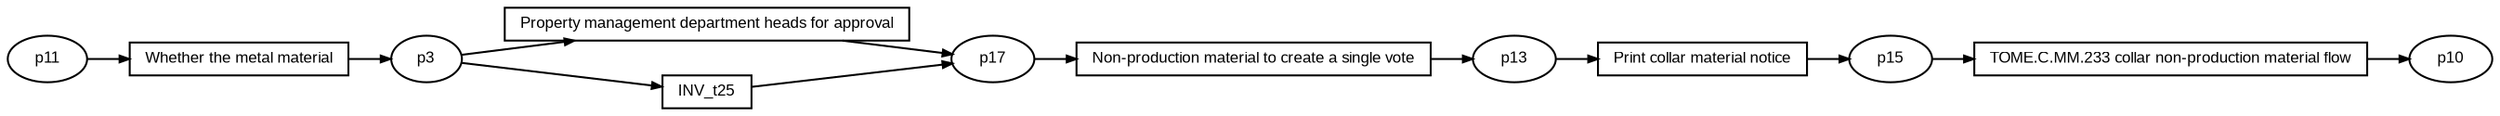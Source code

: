 digraph G {ranksep=".3"; fontsize="8"; remincross=true; margin="0.0,0.0"; fontname="Arial";rankdir="LR"; 
edge [arrowsize="0.5"];
node [height=".2",width=".2",fontname="Arial",fontsize="8"];
t0 [shape="box",label="Print collar material notice"];
t1 [shape="box",label="Whether the metal material"];
t2 [shape="box",label="Property management department heads for approval"];
t3 [shape="box",label="Non-production material to create a single vote"];
t4 [shape="box",label="TOME.C.MM.233 collar non-production material flow"];
t5 [shape="box",label="INV_t25"];
p0 [shape="oval",label="p3"];
p1 [shape="oval",label="p10"];
p2 [shape="oval",label="p11"];
p3 [shape="oval",label="p17"];
p4 [shape="oval",label="p13"];
p5 [shape="oval",label="p15"];
p0 -> t5[label=""];
p0 -> t2[label=""];
t2 -> p3[label=""];
p5 -> t4[label=""];
p3 -> t3[label=""];
p2 -> t1[label=""];
p4 -> t0[label=""];
t5 -> p3[label=""];
t4 -> p1[label=""];
t1 -> p0[label=""];
t3 -> p4[label=""];
t0 -> p5[label=""];
}
